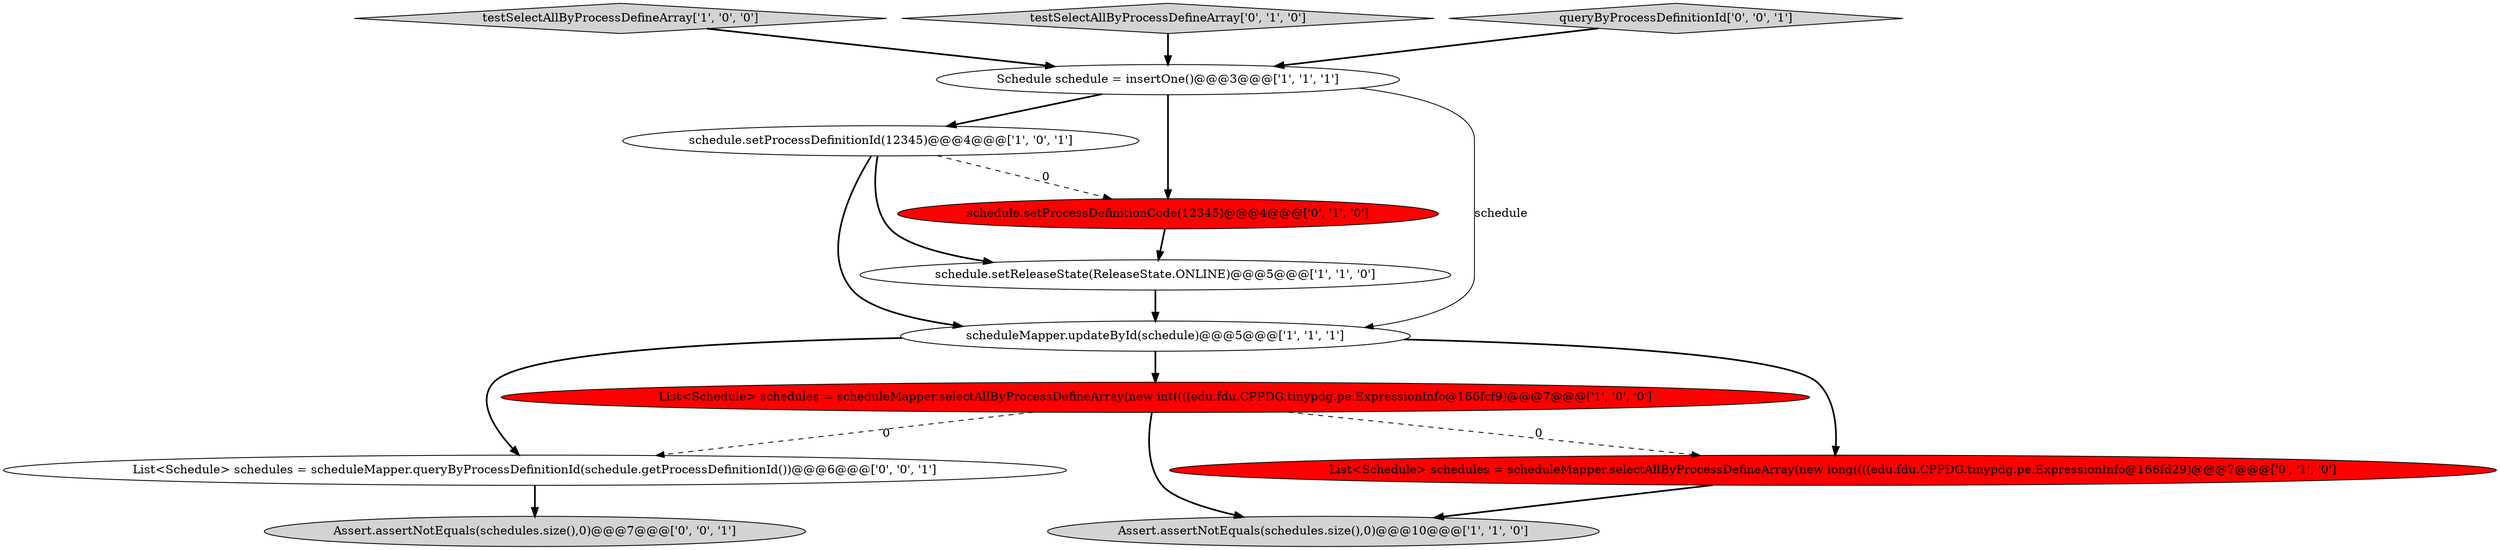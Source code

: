 digraph {
1 [style = filled, label = "Assert.assertNotEquals(schedules.size(),0)@@@10@@@['1', '1', '0']", fillcolor = lightgray, shape = ellipse image = "AAA0AAABBB1BBB"];
2 [style = filled, label = "testSelectAllByProcessDefineArray['1', '0', '0']", fillcolor = lightgray, shape = diamond image = "AAA0AAABBB1BBB"];
12 [style = filled, label = "Assert.assertNotEquals(schedules.size(),0)@@@7@@@['0', '0', '1']", fillcolor = lightgray, shape = ellipse image = "AAA0AAABBB3BBB"];
9 [style = filled, label = "testSelectAllByProcessDefineArray['0', '1', '0']", fillcolor = lightgray, shape = diamond image = "AAA0AAABBB2BBB"];
6 [style = filled, label = "schedule.setProcessDefinitionId(12345)@@@4@@@['1', '0', '1']", fillcolor = white, shape = ellipse image = "AAA0AAABBB1BBB"];
3 [style = filled, label = "schedule.setReleaseState(ReleaseState.ONLINE)@@@5@@@['1', '1', '0']", fillcolor = white, shape = ellipse image = "AAA0AAABBB1BBB"];
10 [style = filled, label = "List<Schedule> schedules = scheduleMapper.queryByProcessDefinitionId(schedule.getProcessDefinitionId())@@@6@@@['0', '0', '1']", fillcolor = white, shape = ellipse image = "AAA0AAABBB3BBB"];
7 [style = filled, label = "schedule.setProcessDefinitionCode(12345)@@@4@@@['0', '1', '0']", fillcolor = red, shape = ellipse image = "AAA1AAABBB2BBB"];
0 [style = filled, label = "List<Schedule> schedules = scheduleMapper.selectAllByProcessDefineArray(new int((((edu.fdu.CPPDG.tinypdg.pe.ExpressionInfo@166fcf9)@@@7@@@['1', '0', '0']", fillcolor = red, shape = ellipse image = "AAA1AAABBB1BBB"];
5 [style = filled, label = "Schedule schedule = insertOne()@@@3@@@['1', '1', '1']", fillcolor = white, shape = ellipse image = "AAA0AAABBB1BBB"];
4 [style = filled, label = "scheduleMapper.updateById(schedule)@@@5@@@['1', '1', '1']", fillcolor = white, shape = ellipse image = "AAA0AAABBB1BBB"];
8 [style = filled, label = "List<Schedule> schedules = scheduleMapper.selectAllByProcessDefineArray(new long((((edu.fdu.CPPDG.tinypdg.pe.ExpressionInfo@166fd29)@@@7@@@['0', '1', '0']", fillcolor = red, shape = ellipse image = "AAA1AAABBB2BBB"];
11 [style = filled, label = "queryByProcessDefinitionId['0', '0', '1']", fillcolor = lightgray, shape = diamond image = "AAA0AAABBB3BBB"];
9->5 [style = bold, label=""];
8->1 [style = bold, label=""];
6->3 [style = bold, label=""];
5->7 [style = bold, label=""];
4->8 [style = bold, label=""];
6->4 [style = bold, label=""];
4->10 [style = bold, label=""];
11->5 [style = bold, label=""];
0->8 [style = dashed, label="0"];
5->6 [style = bold, label=""];
0->10 [style = dashed, label="0"];
10->12 [style = bold, label=""];
3->4 [style = bold, label=""];
0->1 [style = bold, label=""];
5->4 [style = solid, label="schedule"];
6->7 [style = dashed, label="0"];
7->3 [style = bold, label=""];
4->0 [style = bold, label=""];
2->5 [style = bold, label=""];
}
